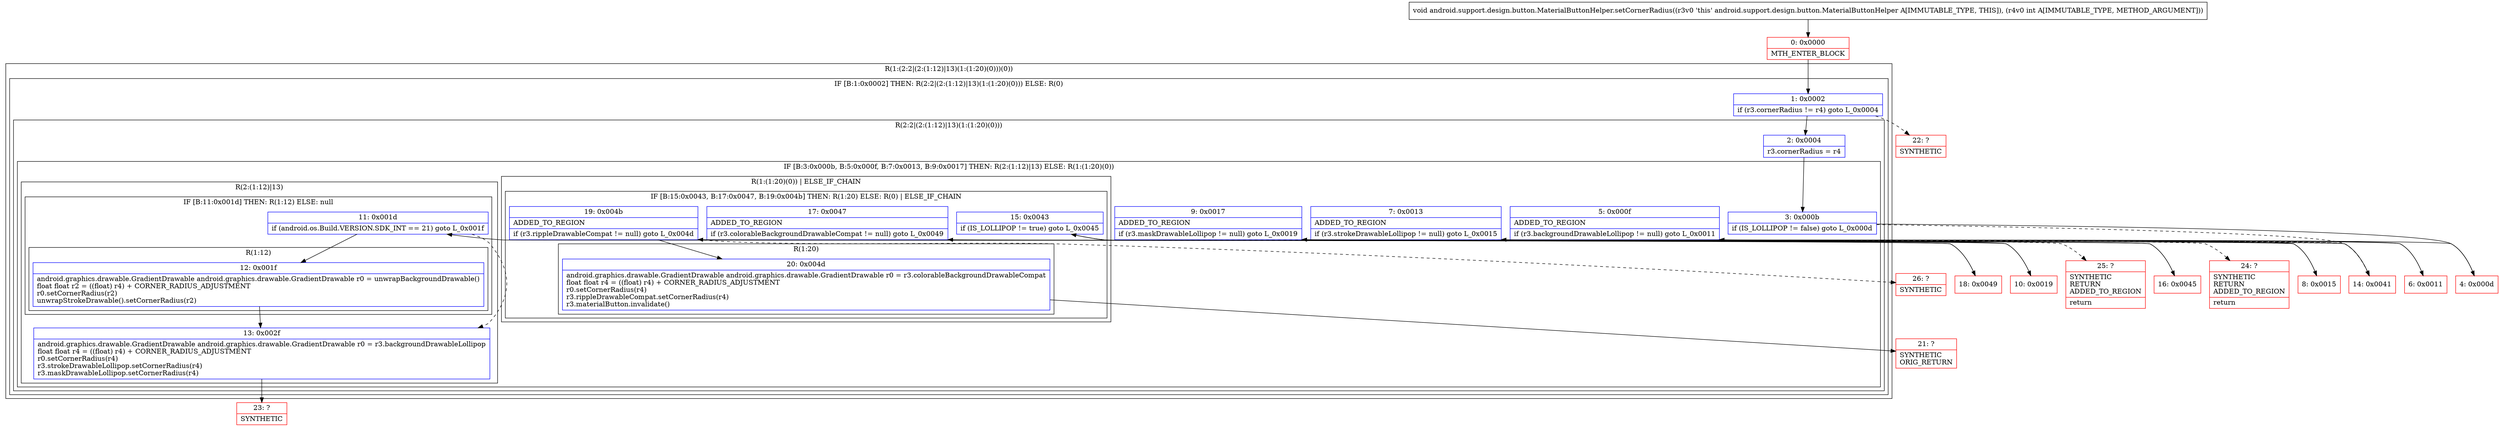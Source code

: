 digraph "CFG forandroid.support.design.button.MaterialButtonHelper.setCornerRadius(I)V" {
subgraph cluster_Region_2017611766 {
label = "R(1:(2:2|(2:(1:12)|13)(1:(1:20)(0)))(0))";
node [shape=record,color=blue];
subgraph cluster_IfRegion_1525626640 {
label = "IF [B:1:0x0002] THEN: R(2:2|(2:(1:12)|13)(1:(1:20)(0))) ELSE: R(0)";
node [shape=record,color=blue];
Node_1 [shape=record,label="{1\:\ 0x0002|if (r3.cornerRadius != r4) goto L_0x0004\l}"];
subgraph cluster_Region_556810493 {
label = "R(2:2|(2:(1:12)|13)(1:(1:20)(0)))";
node [shape=record,color=blue];
Node_2 [shape=record,label="{2\:\ 0x0004|r3.cornerRadius = r4\l}"];
subgraph cluster_IfRegion_926672020 {
label = "IF [B:3:0x000b, B:5:0x000f, B:7:0x0013, B:9:0x0017] THEN: R(2:(1:12)|13) ELSE: R(1:(1:20)(0))";
node [shape=record,color=blue];
Node_3 [shape=record,label="{3\:\ 0x000b|if (IS_LOLLIPOP != false) goto L_0x000d\l}"];
Node_5 [shape=record,label="{5\:\ 0x000f|ADDED_TO_REGION\l|if (r3.backgroundDrawableLollipop != null) goto L_0x0011\l}"];
Node_7 [shape=record,label="{7\:\ 0x0013|ADDED_TO_REGION\l|if (r3.strokeDrawableLollipop != null) goto L_0x0015\l}"];
Node_9 [shape=record,label="{9\:\ 0x0017|ADDED_TO_REGION\l|if (r3.maskDrawableLollipop != null) goto L_0x0019\l}"];
subgraph cluster_Region_418969626 {
label = "R(2:(1:12)|13)";
node [shape=record,color=blue];
subgraph cluster_IfRegion_1575759994 {
label = "IF [B:11:0x001d] THEN: R(1:12) ELSE: null";
node [shape=record,color=blue];
Node_11 [shape=record,label="{11\:\ 0x001d|if (android.os.Build.VERSION.SDK_INT == 21) goto L_0x001f\l}"];
subgraph cluster_Region_861447070 {
label = "R(1:12)";
node [shape=record,color=blue];
Node_12 [shape=record,label="{12\:\ 0x001f|android.graphics.drawable.GradientDrawable android.graphics.drawable.GradientDrawable r0 = unwrapBackgroundDrawable()\lfloat float r2 = ((float) r4) + CORNER_RADIUS_ADJUSTMENT\lr0.setCornerRadius(r2)\lunwrapStrokeDrawable().setCornerRadius(r2)\l}"];
}
}
Node_13 [shape=record,label="{13\:\ 0x002f|android.graphics.drawable.GradientDrawable android.graphics.drawable.GradientDrawable r0 = r3.backgroundDrawableLollipop\lfloat float r4 = ((float) r4) + CORNER_RADIUS_ADJUSTMENT\lr0.setCornerRadius(r4)\lr3.strokeDrawableLollipop.setCornerRadius(r4)\lr3.maskDrawableLollipop.setCornerRadius(r4)\l}"];
}
subgraph cluster_Region_2115558240 {
label = "R(1:(1:20)(0)) | ELSE_IF_CHAIN\l";
node [shape=record,color=blue];
subgraph cluster_IfRegion_1561091062 {
label = "IF [B:15:0x0043, B:17:0x0047, B:19:0x004b] THEN: R(1:20) ELSE: R(0) | ELSE_IF_CHAIN\l";
node [shape=record,color=blue];
Node_15 [shape=record,label="{15\:\ 0x0043|if (IS_LOLLIPOP != true) goto L_0x0045\l}"];
Node_17 [shape=record,label="{17\:\ 0x0047|ADDED_TO_REGION\l|if (r3.colorableBackgroundDrawableCompat != null) goto L_0x0049\l}"];
Node_19 [shape=record,label="{19\:\ 0x004b|ADDED_TO_REGION\l|if (r3.rippleDrawableCompat != null) goto L_0x004d\l}"];
subgraph cluster_Region_15216131 {
label = "R(1:20)";
node [shape=record,color=blue];
Node_20 [shape=record,label="{20\:\ 0x004d|android.graphics.drawable.GradientDrawable android.graphics.drawable.GradientDrawable r0 = r3.colorableBackgroundDrawableCompat\lfloat float r4 = ((float) r4) + CORNER_RADIUS_ADJUSTMENT\lr0.setCornerRadius(r4)\lr3.rippleDrawableCompat.setCornerRadius(r4)\lr3.materialButton.invalidate()\l}"];
}
subgraph cluster_Region_897260423 {
label = "R(0)";
node [shape=record,color=blue];
}
}
}
}
}
subgraph cluster_Region_153649842 {
label = "R(0)";
node [shape=record,color=blue];
}
}
}
Node_0 [shape=record,color=red,label="{0\:\ 0x0000|MTH_ENTER_BLOCK\l}"];
Node_4 [shape=record,color=red,label="{4\:\ 0x000d}"];
Node_6 [shape=record,color=red,label="{6\:\ 0x0011}"];
Node_8 [shape=record,color=red,label="{8\:\ 0x0015}"];
Node_10 [shape=record,color=red,label="{10\:\ 0x0019}"];
Node_14 [shape=record,color=red,label="{14\:\ 0x0041}"];
Node_16 [shape=record,color=red,label="{16\:\ 0x0045}"];
Node_18 [shape=record,color=red,label="{18\:\ 0x0049}"];
Node_21 [shape=record,color=red,label="{21\:\ ?|SYNTHETIC\lORIG_RETURN\l}"];
Node_22 [shape=record,color=red,label="{22\:\ ?|SYNTHETIC\l}"];
Node_23 [shape=record,color=red,label="{23\:\ ?|SYNTHETIC\l}"];
Node_24 [shape=record,color=red,label="{24\:\ ?|SYNTHETIC\lRETURN\lADDED_TO_REGION\l|return\l}"];
Node_25 [shape=record,color=red,label="{25\:\ ?|SYNTHETIC\lRETURN\lADDED_TO_REGION\l|return\l}"];
Node_26 [shape=record,color=red,label="{26\:\ ?|SYNTHETIC\l}"];
MethodNode[shape=record,label="{void android.support.design.button.MaterialButtonHelper.setCornerRadius((r3v0 'this' android.support.design.button.MaterialButtonHelper A[IMMUTABLE_TYPE, THIS]), (r4v0 int A[IMMUTABLE_TYPE, METHOD_ARGUMENT])) }"];
MethodNode -> Node_0;
Node_1 -> Node_2;
Node_1 -> Node_22[style=dashed];
Node_2 -> Node_3;
Node_3 -> Node_4;
Node_3 -> Node_14[style=dashed];
Node_5 -> Node_6;
Node_5 -> Node_14[style=dashed];
Node_7 -> Node_8;
Node_7 -> Node_14[style=dashed];
Node_9 -> Node_10;
Node_9 -> Node_14[style=dashed];
Node_11 -> Node_12;
Node_11 -> Node_13[style=dashed];
Node_12 -> Node_13;
Node_13 -> Node_23;
Node_15 -> Node_16;
Node_15 -> Node_24[style=dashed];
Node_17 -> Node_18;
Node_17 -> Node_25[style=dashed];
Node_19 -> Node_20;
Node_19 -> Node_26[style=dashed];
Node_20 -> Node_21;
Node_0 -> Node_1;
Node_4 -> Node_5;
Node_6 -> Node_7;
Node_8 -> Node_9;
Node_10 -> Node_11;
Node_14 -> Node_15;
Node_16 -> Node_17;
Node_18 -> Node_19;
}

